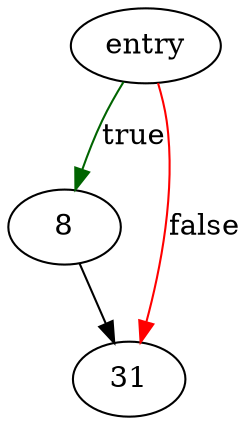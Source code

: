 digraph "fkTriggerDelete" {
	// Node definitions.
	2 [label=entry];
	8;
	31;

	// Edge definitions.
	2 -> 8 [
		color=darkgreen
		label=true
	];
	2 -> 31 [
		color=red
		label=false
	];
	8 -> 31;
}